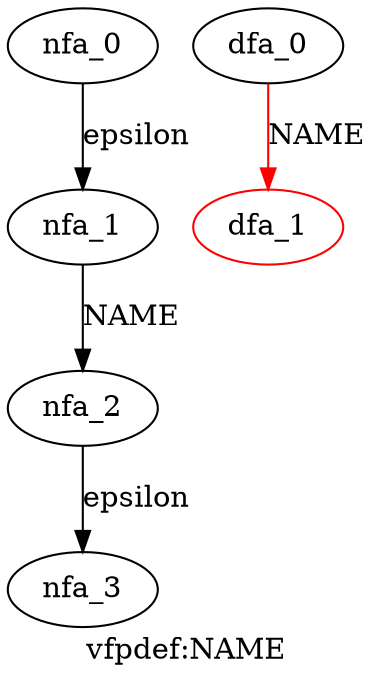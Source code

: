 digraph vfpdef {
 graph[label="vfpdef:NAME"]
 subgraph vfpdef_nfa {
  nfa_0->nfa_1[label="epsilon"]
  nfa_1->nfa_2[label="NAME"]
  nfa_2->nfa_3[label="epsilon"]
  }
 subgraph vfpdef_dfa {
  dfa_0->dfa_1[label="NAME",color=red]
  dfa_1[color=red]
  }
}
